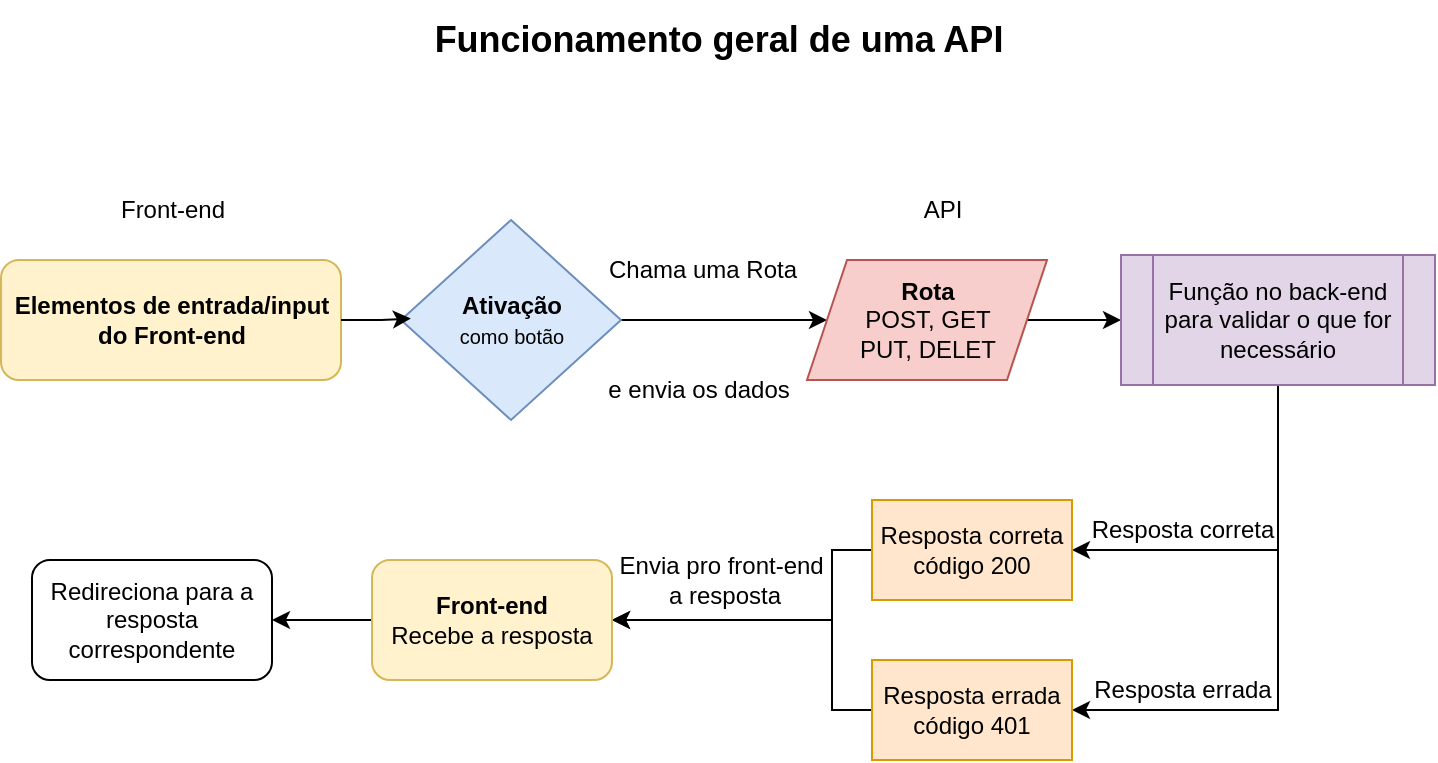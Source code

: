 <mxfile version="28.1.2">
  <diagram name="Página-1" id="usfkOUHazBeQ5OSNFcY9">
    <mxGraphModel dx="1426" dy="841" grid="1" gridSize="10" guides="1" tooltips="1" connect="1" arrows="1" fold="1" page="1" pageScale="1" pageWidth="827" pageHeight="1169" math="0" shadow="0">
      <root>
        <mxCell id="0" />
        <mxCell id="1" parent="0" />
        <mxCell id="squNxqOrqGNqJVerCl5c-1" value="&lt;b&gt;&lt;font style=&quot;font-size: 18px;&quot;&gt;Funcionamento geral de uma API&lt;/font&gt;&lt;/b&gt;" style="text;html=1;align=center;verticalAlign=middle;resizable=0;points=[];autosize=1;strokeColor=none;fillColor=none;" vertex="1" parent="1">
          <mxGeometry x="258" width="310" height="40" as="geometry" />
        </mxCell>
        <mxCell id="squNxqOrqGNqJVerCl5c-2" value="&lt;b&gt;Elementos de entrada/input do Front-end&lt;/b&gt;" style="rounded=1;whiteSpace=wrap;html=1;fillColor=#fff2cc;strokeColor=#d6b656;" vertex="1" parent="1">
          <mxGeometry x="54.5" y="130" width="170" height="60" as="geometry" />
        </mxCell>
        <mxCell id="squNxqOrqGNqJVerCl5c-10" style="edgeStyle=orthogonalEdgeStyle;rounded=0;orthogonalLoop=1;jettySize=auto;html=1;exitX=1;exitY=0.5;exitDx=0;exitDy=0;entryX=0;entryY=0.5;entryDx=0;entryDy=0;" edge="1" parent="1" source="squNxqOrqGNqJVerCl5c-4" target="squNxqOrqGNqJVerCl5c-9">
          <mxGeometry relative="1" as="geometry" />
        </mxCell>
        <mxCell id="squNxqOrqGNqJVerCl5c-4" value="&lt;b&gt;Ativação&lt;/b&gt;&lt;br&gt;&lt;font style=&quot;font-size: 10px;&quot;&gt;como botão&lt;/font&gt;" style="rhombus;whiteSpace=wrap;html=1;fillColor=#dae8fc;strokeColor=#6c8ebf;" vertex="1" parent="1">
          <mxGeometry x="254.5" y="110" width="110" height="100" as="geometry" />
        </mxCell>
        <mxCell id="squNxqOrqGNqJVerCl5c-5" style="edgeStyle=orthogonalEdgeStyle;rounded=0;orthogonalLoop=1;jettySize=auto;html=1;entryX=0.045;entryY=0.493;entryDx=0;entryDy=0;entryPerimeter=0;" edge="1" parent="1" source="squNxqOrqGNqJVerCl5c-2" target="squNxqOrqGNqJVerCl5c-4">
          <mxGeometry relative="1" as="geometry" />
        </mxCell>
        <mxCell id="squNxqOrqGNqJVerCl5c-7" value="Chama uma Rota" style="text;html=1;align=center;verticalAlign=middle;resizable=0;points=[];autosize=1;strokeColor=none;fillColor=none;" vertex="1" parent="1">
          <mxGeometry x="344.5" y="120" width="120" height="30" as="geometry" />
        </mxCell>
        <mxCell id="squNxqOrqGNqJVerCl5c-16" style="edgeStyle=orthogonalEdgeStyle;rounded=0;orthogonalLoop=1;jettySize=auto;html=1;exitX=1;exitY=0.5;exitDx=0;exitDy=0;entryX=0;entryY=0.5;entryDx=0;entryDy=0;" edge="1" parent="1" source="squNxqOrqGNqJVerCl5c-9" target="squNxqOrqGNqJVerCl5c-14">
          <mxGeometry relative="1" as="geometry" />
        </mxCell>
        <mxCell id="squNxqOrqGNqJVerCl5c-9" value="&lt;b&gt;Rota&lt;br&gt;&lt;/b&gt;POST, GET&lt;br&gt;&lt;div&gt;PUT, DELET&lt;/div&gt;" style="shape=parallelogram;perimeter=parallelogramPerimeter;whiteSpace=wrap;html=1;fixedSize=1;fillColor=#f8cecc;strokeColor=#b85450;" vertex="1" parent="1">
          <mxGeometry x="457.5" y="130" width="120" height="60" as="geometry" />
        </mxCell>
        <mxCell id="squNxqOrqGNqJVerCl5c-12" value="API" style="text;html=1;align=center;verticalAlign=middle;resizable=0;points=[];autosize=1;strokeColor=none;fillColor=none;" vertex="1" parent="1">
          <mxGeometry x="504.5" y="90" width="40" height="30" as="geometry" />
        </mxCell>
        <mxCell id="squNxqOrqGNqJVerCl5c-13" value="Front-end" style="text;html=1;align=center;verticalAlign=middle;resizable=0;points=[];autosize=1;strokeColor=none;fillColor=none;" vertex="1" parent="1">
          <mxGeometry x="99.5" y="90" width="80" height="30" as="geometry" />
        </mxCell>
        <mxCell id="squNxqOrqGNqJVerCl5c-21" style="edgeStyle=orthogonalEdgeStyle;rounded=0;orthogonalLoop=1;jettySize=auto;html=1;exitX=0.5;exitY=1;exitDx=0;exitDy=0;entryX=1;entryY=0.5;entryDx=0;entryDy=0;" edge="1" parent="1" source="squNxqOrqGNqJVerCl5c-14" target="squNxqOrqGNqJVerCl5c-19">
          <mxGeometry relative="1" as="geometry" />
        </mxCell>
        <mxCell id="squNxqOrqGNqJVerCl5c-22" style="edgeStyle=orthogonalEdgeStyle;rounded=0;orthogonalLoop=1;jettySize=auto;html=1;exitX=0.5;exitY=1;exitDx=0;exitDy=0;entryX=1;entryY=0.5;entryDx=0;entryDy=0;" edge="1" parent="1" source="squNxqOrqGNqJVerCl5c-14" target="squNxqOrqGNqJVerCl5c-20">
          <mxGeometry relative="1" as="geometry" />
        </mxCell>
        <mxCell id="squNxqOrqGNqJVerCl5c-14" value="Função no back-end&lt;div&gt;para validar o que for necessário&lt;/div&gt;" style="shape=process;whiteSpace=wrap;html=1;backgroundOutline=1;fillColor=#e1d5e7;strokeColor=#9673a6;" vertex="1" parent="1">
          <mxGeometry x="614.5" y="127.5" width="157" height="65" as="geometry" />
        </mxCell>
        <mxCell id="squNxqOrqGNqJVerCl5c-17" value="e envia os dados" style="text;html=1;align=center;verticalAlign=middle;resizable=0;points=[];autosize=1;strokeColor=none;fillColor=none;" vertex="1" parent="1">
          <mxGeometry x="347.5" y="180" width="110" height="30" as="geometry" />
        </mxCell>
        <mxCell id="squNxqOrqGNqJVerCl5c-26" style="edgeStyle=orthogonalEdgeStyle;rounded=0;orthogonalLoop=1;jettySize=auto;html=1;exitX=0;exitY=0.5;exitDx=0;exitDy=0;entryX=1;entryY=0.5;entryDx=0;entryDy=0;" edge="1" parent="1" source="squNxqOrqGNqJVerCl5c-19" target="squNxqOrqGNqJVerCl5c-25">
          <mxGeometry relative="1" as="geometry">
            <Array as="points">
              <mxPoint x="470" y="275" />
              <mxPoint x="470" y="310" />
            </Array>
          </mxGeometry>
        </mxCell>
        <mxCell id="squNxqOrqGNqJVerCl5c-19" value="Resposta correta&lt;br&gt;código 200" style="whiteSpace=wrap;html=1;fillColor=#ffe6cc;strokeColor=#d79b00;" vertex="1" parent="1">
          <mxGeometry x="490" y="250" width="100" height="50" as="geometry" />
        </mxCell>
        <mxCell id="squNxqOrqGNqJVerCl5c-27" style="edgeStyle=orthogonalEdgeStyle;rounded=0;orthogonalLoop=1;jettySize=auto;html=1;exitX=0;exitY=0.5;exitDx=0;exitDy=0;entryX=1;entryY=0.5;entryDx=0;entryDy=0;" edge="1" parent="1" source="squNxqOrqGNqJVerCl5c-20" target="squNxqOrqGNqJVerCl5c-25">
          <mxGeometry relative="1" as="geometry">
            <Array as="points">
              <mxPoint x="470" y="355" />
              <mxPoint x="470" y="310" />
            </Array>
          </mxGeometry>
        </mxCell>
        <mxCell id="squNxqOrqGNqJVerCl5c-20" value="Resposta errada&lt;br&gt;código 401" style="whiteSpace=wrap;html=1;fillColor=#ffe6cc;strokeColor=#d79b00;" vertex="1" parent="1">
          <mxGeometry x="490" y="330" width="100" height="50" as="geometry" />
        </mxCell>
        <mxCell id="squNxqOrqGNqJVerCl5c-23" value="Resposta correta" style="text;html=1;align=center;verticalAlign=middle;resizable=0;points=[];autosize=1;strokeColor=none;fillColor=none;" vertex="1" parent="1">
          <mxGeometry x="590" y="250" width="110" height="30" as="geometry" />
        </mxCell>
        <mxCell id="squNxqOrqGNqJVerCl5c-24" value="Resposta errada" style="text;html=1;align=center;verticalAlign=middle;resizable=0;points=[];autosize=1;strokeColor=none;fillColor=none;" vertex="1" parent="1">
          <mxGeometry x="590" y="330" width="110" height="30" as="geometry" />
        </mxCell>
        <mxCell id="squNxqOrqGNqJVerCl5c-30" style="edgeStyle=orthogonalEdgeStyle;rounded=0;orthogonalLoop=1;jettySize=auto;html=1;exitX=0;exitY=0.5;exitDx=0;exitDy=0;entryX=1;entryY=0.5;entryDx=0;entryDy=0;" edge="1" parent="1" source="squNxqOrqGNqJVerCl5c-25" target="squNxqOrqGNqJVerCl5c-29">
          <mxGeometry relative="1" as="geometry" />
        </mxCell>
        <mxCell id="squNxqOrqGNqJVerCl5c-25" value="&lt;b&gt;Front-end&lt;/b&gt;&lt;div&gt;Recebe a resposta&lt;/div&gt;" style="rounded=1;whiteSpace=wrap;html=1;fillColor=#fff2cc;strokeColor=#d6b656;" vertex="1" parent="1">
          <mxGeometry x="240" y="280" width="120" height="60" as="geometry" />
        </mxCell>
        <mxCell id="squNxqOrqGNqJVerCl5c-28" value="Envia pro front-end&amp;nbsp;&lt;div&gt;a resposta&lt;/div&gt;" style="text;html=1;align=center;verticalAlign=middle;resizable=0;points=[];autosize=1;strokeColor=none;fillColor=none;" vertex="1" parent="1">
          <mxGeometry x="351" y="270" width="130" height="40" as="geometry" />
        </mxCell>
        <mxCell id="squNxqOrqGNqJVerCl5c-29" value="Redireciona para a resposta correspondente" style="rounded=1;whiteSpace=wrap;html=1;" vertex="1" parent="1">
          <mxGeometry x="70" y="280" width="120" height="60" as="geometry" />
        </mxCell>
      </root>
    </mxGraphModel>
  </diagram>
</mxfile>
